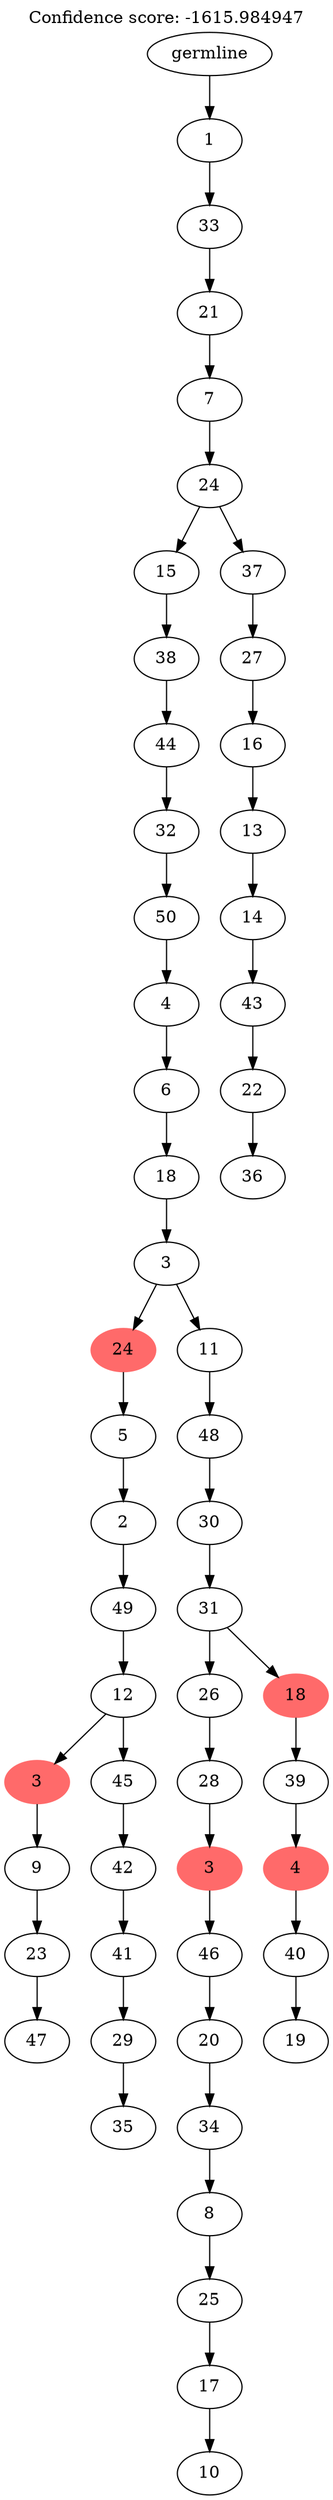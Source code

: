 digraph g {
	"54" -> "55";
	"55" [label="47"];
	"53" -> "54";
	"54" [label="23"];
	"52" -> "53";
	"53" [label="9"];
	"50" -> "51";
	"51" [label="35"];
	"49" -> "50";
	"50" [label="29"];
	"48" -> "49";
	"49" [label="41"];
	"47" -> "48";
	"48" [label="42"];
	"46" -> "47";
	"47" [label="45"];
	"46" -> "52";
	"52" [color=indianred1, style=filled, label="3"];
	"45" -> "46";
	"46" [label="12"];
	"44" -> "45";
	"45" [label="49"];
	"43" -> "44";
	"44" [label="2"];
	"42" -> "43";
	"43" [label="5"];
	"40" -> "41";
	"41" [label="10"];
	"39" -> "40";
	"40" [label="17"];
	"38" -> "39";
	"39" [label="25"];
	"37" -> "38";
	"38" [label="8"];
	"36" -> "37";
	"37" [label="34"];
	"35" -> "36";
	"36" [label="20"];
	"34" -> "35";
	"35" [label="46"];
	"33" -> "34";
	"34" [color=indianred1, style=filled, label="3"];
	"32" -> "33";
	"33" [label="28"];
	"30" -> "31";
	"31" [label="19"];
	"29" -> "30";
	"30" [label="40"];
	"28" -> "29";
	"29" [color=indianred1, style=filled, label="4"];
	"27" -> "28";
	"28" [label="39"];
	"26" -> "27";
	"27" [color=indianred1, style=filled, label="18"];
	"26" -> "32";
	"32" [label="26"];
	"25" -> "26";
	"26" [label="31"];
	"24" -> "25";
	"25" [label="30"];
	"23" -> "24";
	"24" [label="48"];
	"22" -> "23";
	"23" [label="11"];
	"22" -> "42";
	"42" [color=indianred1, style=filled, label="24"];
	"21" -> "22";
	"22" [label="3"];
	"20" -> "21";
	"21" [label="18"];
	"19" -> "20";
	"20" [label="6"];
	"18" -> "19";
	"19" [label="4"];
	"17" -> "18";
	"18" [label="50"];
	"16" -> "17";
	"17" [label="32"];
	"15" -> "16";
	"16" [label="44"];
	"14" -> "15";
	"15" [label="38"];
	"12" -> "13";
	"13" [label="36"];
	"11" -> "12";
	"12" [label="22"];
	"10" -> "11";
	"11" [label="43"];
	"9" -> "10";
	"10" [label="14"];
	"8" -> "9";
	"9" [label="13"];
	"7" -> "8";
	"8" [label="16"];
	"6" -> "7";
	"7" [label="27"];
	"5" -> "6";
	"6" [label="37"];
	"5" -> "14";
	"14" [label="15"];
	"4" -> "5";
	"5" [label="24"];
	"3" -> "4";
	"4" [label="7"];
	"2" -> "3";
	"3" [label="21"];
	"1" -> "2";
	"2" [label="33"];
	"0" -> "1";
	"1" [label="1"];
	"0" [label="germline"];
	labelloc="t";
	label="Confidence score: -1615.984947";
}
